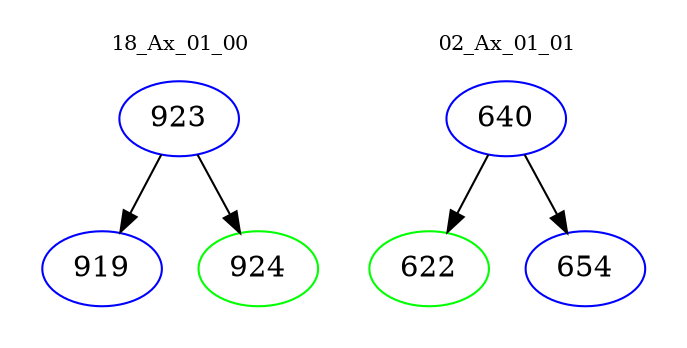digraph{
subgraph cluster_0 {
color = white
label = "18_Ax_01_00";
fontsize=10;
T0_923 [label="923", color="blue"]
T0_923 -> T0_919 [color="black"]
T0_919 [label="919", color="blue"]
T0_923 -> T0_924 [color="black"]
T0_924 [label="924", color="green"]
}
subgraph cluster_1 {
color = white
label = "02_Ax_01_01";
fontsize=10;
T1_640 [label="640", color="blue"]
T1_640 -> T1_622 [color="black"]
T1_622 [label="622", color="green"]
T1_640 -> T1_654 [color="black"]
T1_654 [label="654", color="blue"]
}
}
